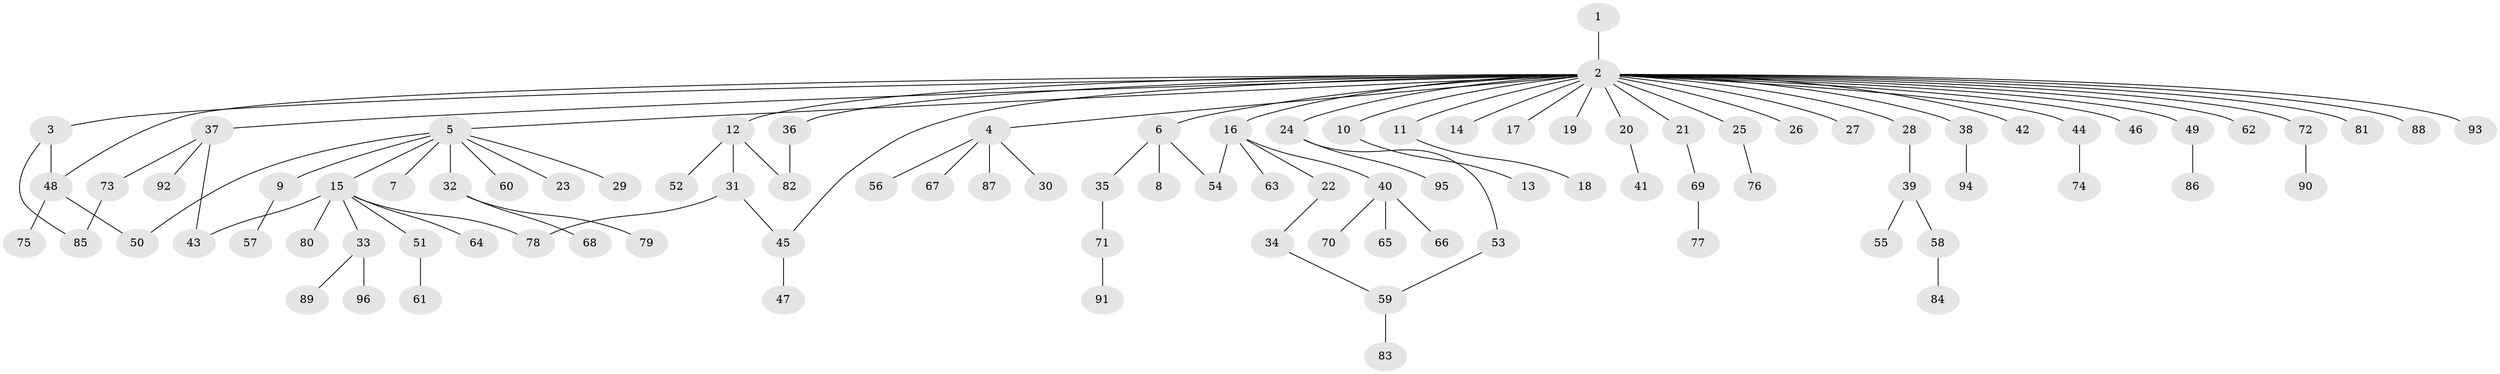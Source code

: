 // coarse degree distribution, {1: 0.5625, 28: 0.020833333333333332, 4: 0.0625, 8: 0.020833333333333332, 3: 0.0625, 2: 0.2708333333333333}
// Generated by graph-tools (version 1.1) at 2025/18/03/04/25 18:18:01]
// undirected, 96 vertices, 104 edges
graph export_dot {
graph [start="1"]
  node [color=gray90,style=filled];
  1;
  2;
  3;
  4;
  5;
  6;
  7;
  8;
  9;
  10;
  11;
  12;
  13;
  14;
  15;
  16;
  17;
  18;
  19;
  20;
  21;
  22;
  23;
  24;
  25;
  26;
  27;
  28;
  29;
  30;
  31;
  32;
  33;
  34;
  35;
  36;
  37;
  38;
  39;
  40;
  41;
  42;
  43;
  44;
  45;
  46;
  47;
  48;
  49;
  50;
  51;
  52;
  53;
  54;
  55;
  56;
  57;
  58;
  59;
  60;
  61;
  62;
  63;
  64;
  65;
  66;
  67;
  68;
  69;
  70;
  71;
  72;
  73;
  74;
  75;
  76;
  77;
  78;
  79;
  80;
  81;
  82;
  83;
  84;
  85;
  86;
  87;
  88;
  89;
  90;
  91;
  92;
  93;
  94;
  95;
  96;
  1 -- 2;
  2 -- 3;
  2 -- 4;
  2 -- 5;
  2 -- 6;
  2 -- 10;
  2 -- 11;
  2 -- 12;
  2 -- 14;
  2 -- 16;
  2 -- 17;
  2 -- 19;
  2 -- 20;
  2 -- 21;
  2 -- 24;
  2 -- 25;
  2 -- 26;
  2 -- 27;
  2 -- 28;
  2 -- 36;
  2 -- 37;
  2 -- 38;
  2 -- 42;
  2 -- 44;
  2 -- 45;
  2 -- 46;
  2 -- 48;
  2 -- 49;
  2 -- 62;
  2 -- 72;
  2 -- 81;
  2 -- 88;
  2 -- 93;
  3 -- 48;
  3 -- 85;
  4 -- 30;
  4 -- 56;
  4 -- 67;
  4 -- 87;
  5 -- 7;
  5 -- 9;
  5 -- 15;
  5 -- 23;
  5 -- 29;
  5 -- 32;
  5 -- 50;
  5 -- 60;
  6 -- 8;
  6 -- 35;
  6 -- 54;
  9 -- 57;
  10 -- 13;
  11 -- 18;
  12 -- 31;
  12 -- 52;
  12 -- 82;
  15 -- 33;
  15 -- 43;
  15 -- 51;
  15 -- 64;
  15 -- 78;
  15 -- 80;
  16 -- 22;
  16 -- 40;
  16 -- 54;
  16 -- 63;
  20 -- 41;
  21 -- 69;
  22 -- 34;
  24 -- 53;
  24 -- 95;
  25 -- 76;
  28 -- 39;
  31 -- 45;
  31 -- 78;
  32 -- 68;
  32 -- 79;
  33 -- 89;
  33 -- 96;
  34 -- 59;
  35 -- 71;
  36 -- 82;
  37 -- 43;
  37 -- 73;
  37 -- 92;
  38 -- 94;
  39 -- 55;
  39 -- 58;
  40 -- 65;
  40 -- 66;
  40 -- 70;
  44 -- 74;
  45 -- 47;
  48 -- 50;
  48 -- 75;
  49 -- 86;
  51 -- 61;
  53 -- 59;
  58 -- 84;
  59 -- 83;
  69 -- 77;
  71 -- 91;
  72 -- 90;
  73 -- 85;
}

